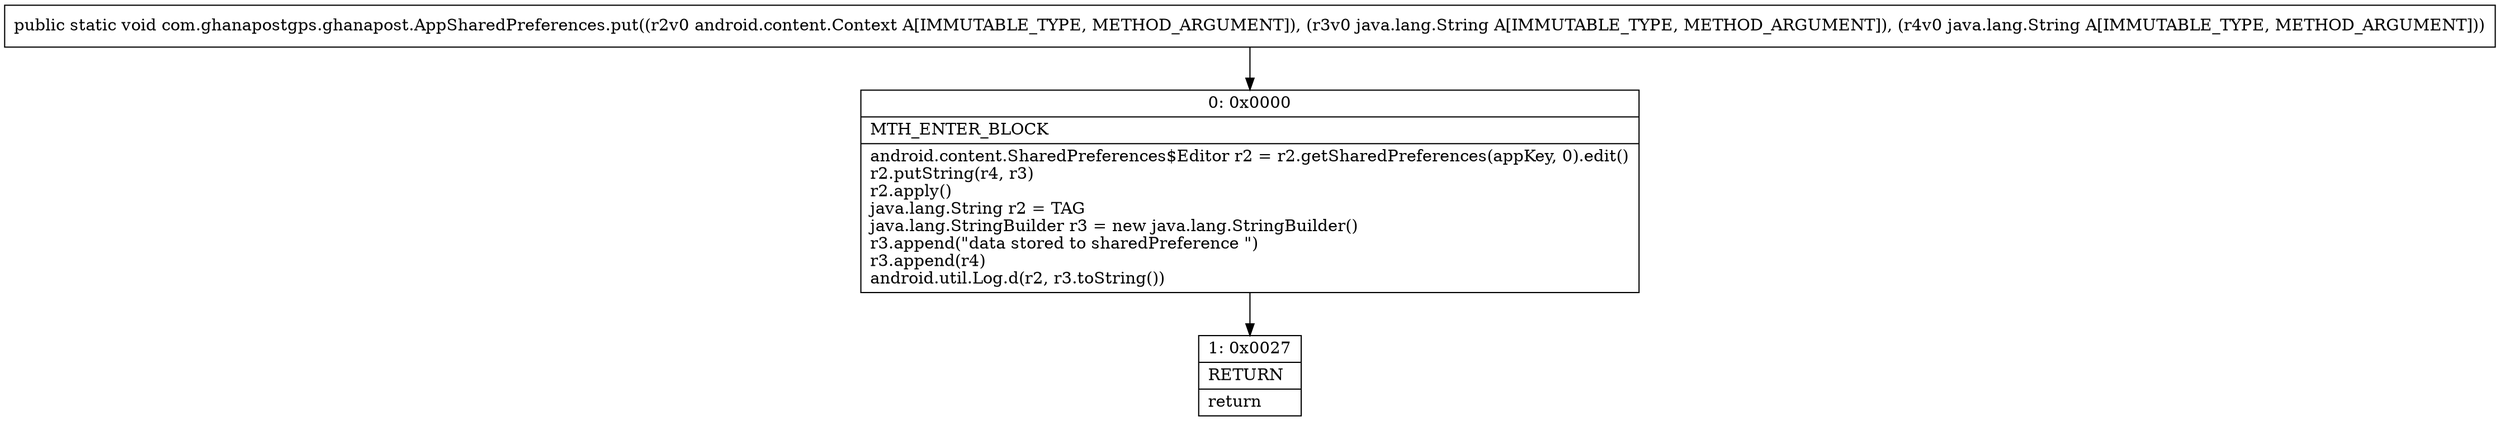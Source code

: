 digraph "CFG forcom.ghanapostgps.ghanapost.AppSharedPreferences.put(Landroid\/content\/Context;Ljava\/lang\/String;Ljava\/lang\/String;)V" {
Node_0 [shape=record,label="{0\:\ 0x0000|MTH_ENTER_BLOCK\l|android.content.SharedPreferences$Editor r2 = r2.getSharedPreferences(appKey, 0).edit()\lr2.putString(r4, r3)\lr2.apply()\ljava.lang.String r2 = TAG\ljava.lang.StringBuilder r3 = new java.lang.StringBuilder()\lr3.append(\"data stored to sharedPreference \")\lr3.append(r4)\landroid.util.Log.d(r2, r3.toString())\l}"];
Node_1 [shape=record,label="{1\:\ 0x0027|RETURN\l|return\l}"];
MethodNode[shape=record,label="{public static void com.ghanapostgps.ghanapost.AppSharedPreferences.put((r2v0 android.content.Context A[IMMUTABLE_TYPE, METHOD_ARGUMENT]), (r3v0 java.lang.String A[IMMUTABLE_TYPE, METHOD_ARGUMENT]), (r4v0 java.lang.String A[IMMUTABLE_TYPE, METHOD_ARGUMENT])) }"];
MethodNode -> Node_0;
Node_0 -> Node_1;
}

